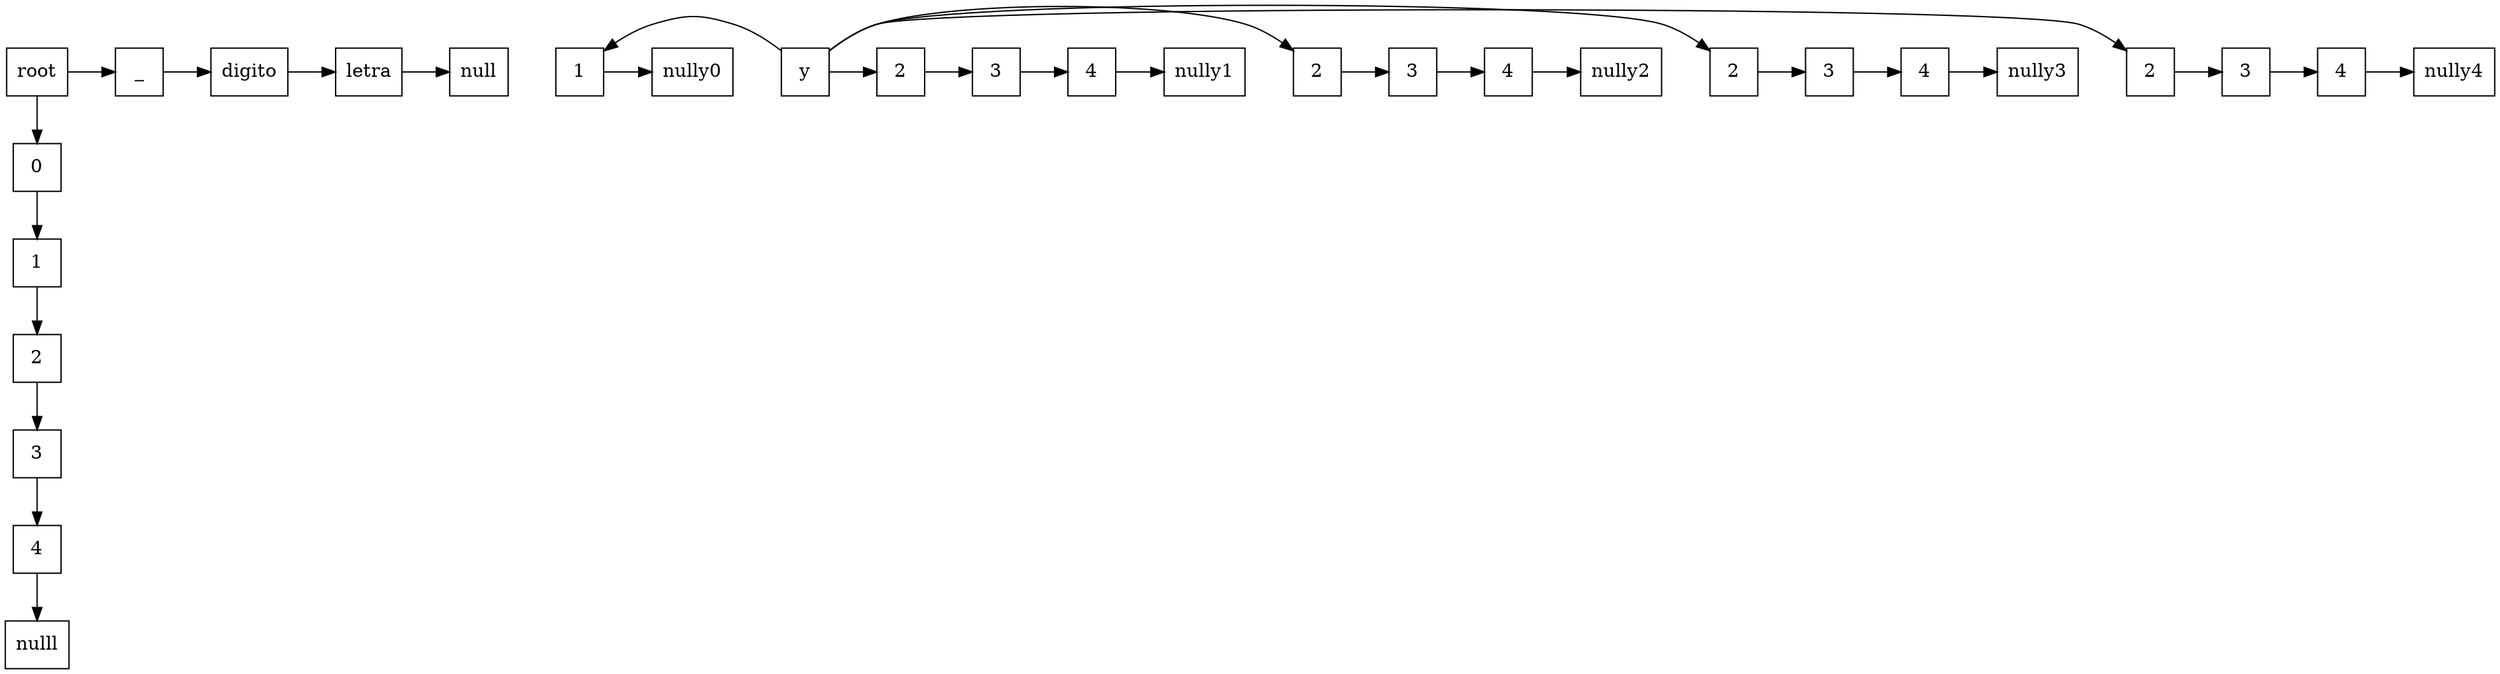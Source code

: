 digraph tabla{ 
 	rankdir=TB;
	node [shape=rectangle, height=0.5, width=0.5];
	graph[ nodesep = 0.5];
	_[label="_"];
	digito[label="digito"];
	letra[label="letra"];
	root[label="root"];
	y0[label="0"];
	y1[label="1"];
	y2[label="2"];
	y3[label="3"];
	y4[label="4"];
	root -> _ -> digito -> letra -> null
	root -> y0 -> y1 -> y2 -> y3 -> y4 -> nulll
	xy01[label="1"]
	xy12[label="2"]
	xy13[label="3"]
	xy14[label="4"]
	xy22[label="2"]
	xy23[label="3"]
	xy24[label="4"]
	xy32[label="2"]
	xy33[label="3"]
	xy34[label="4"]
	xy42[label="2"]
	xy43[label="3"]
	xy44[label="4"]
	y -> xy01 -> nully0[constraint=false];
	y -> xy12 -> xy13 -> xy14 -> nully1[constraint=false];
	y -> xy22 -> xy23 -> xy24 -> nully2[constraint=false];
	y -> xy32 -> xy33 -> xy34 -> nully3[constraint=false];
	y -> xy42 -> xy43 -> xy44 -> nully4[constraint=false];
	{ rank=same;root;null;_;digito;letra}
	{ rank=same;y;nully0;xy01}
	{ rank=same;y;nully1;xy12;xy13;xy14}
	{ rank=same;y;nully2;xy22;xy23;xy24}
	{ rank=same;y;nully3;xy32;xy33;xy34}
	{ rank=same;y;nully4;xy42;xy43;xy44}
}